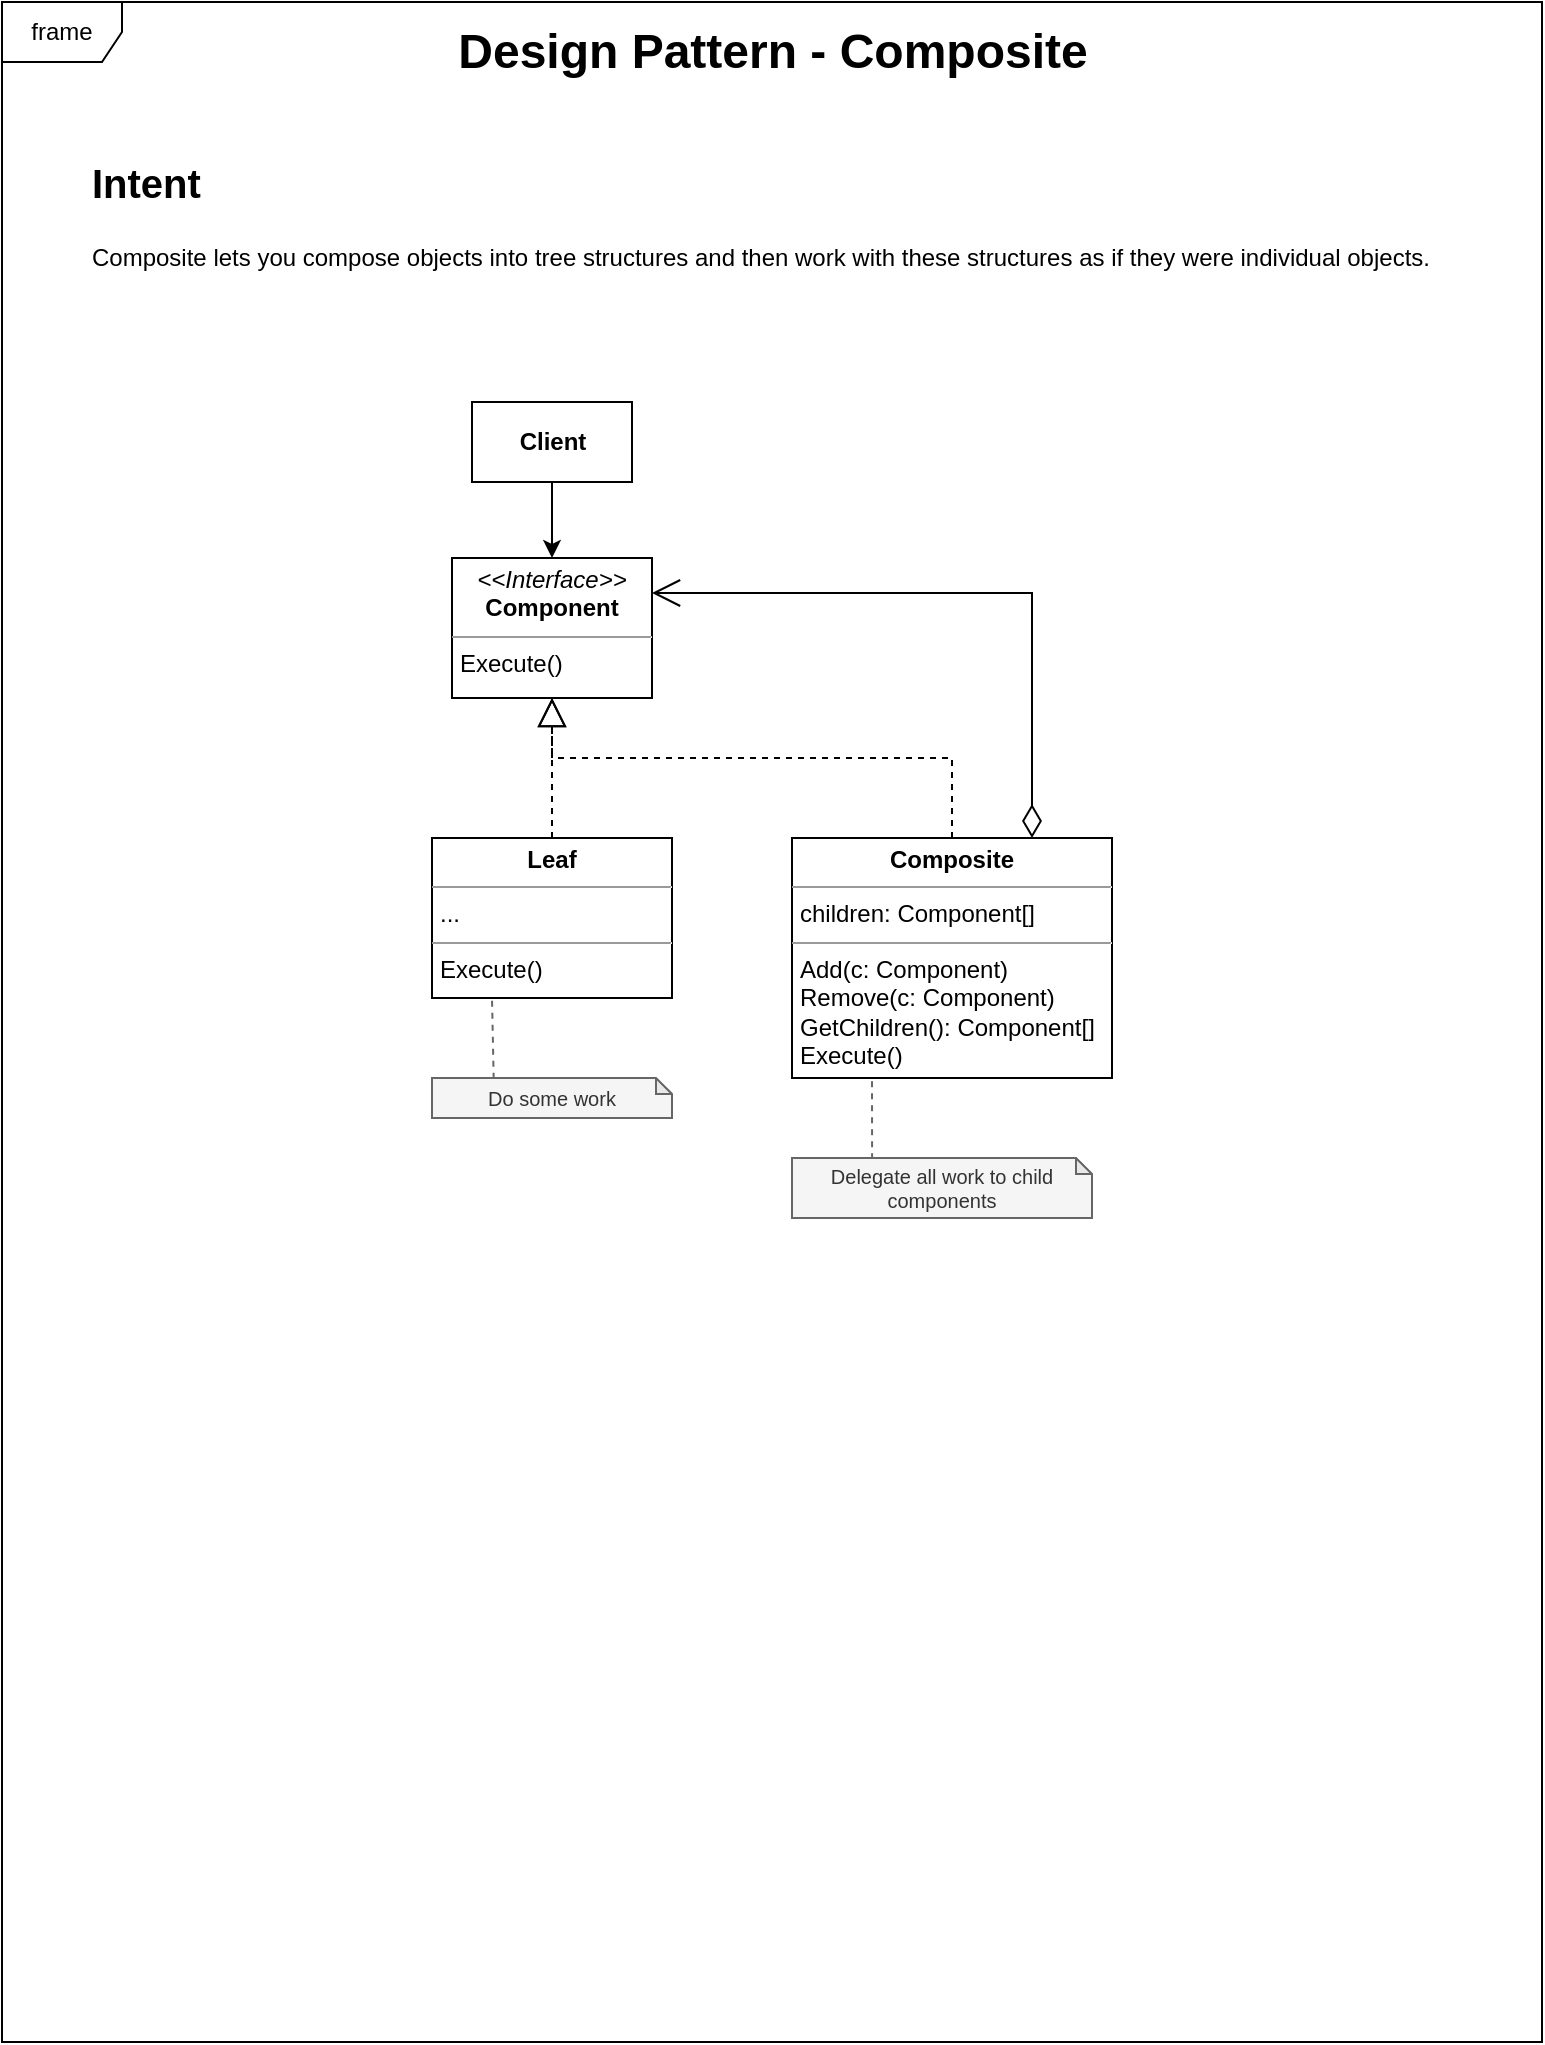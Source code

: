 <mxfile version="20.2.3" type="device"><diagram name="Page-1" id="c4acf3e9-155e-7222-9cf6-157b1a14988f"><mxGraphModel dx="1183" dy="718" grid="1" gridSize="10" guides="1" tooltips="1" connect="1" arrows="1" fold="1" page="1" pageScale="1" pageWidth="850" pageHeight="1100" background="none" math="0" shadow="0"><root><mxCell id="0"/><mxCell id="1" parent="0"/><mxCell id="cB5QLwuBneSorc5IyVzC-10" value="frame" style="shape=umlFrame;whiteSpace=wrap;html=1;" parent="1" vertex="1"><mxGeometry x="40" y="40" width="770" height="1020" as="geometry"/></mxCell><mxCell id="ApbU5hYw-75F_Li-i1k_-1" value="&lt;p style=&quot;margin:0px;margin-top:4px;text-align:center;&quot;&gt;&lt;i&gt;&amp;lt;&amp;lt;Interface&amp;gt;&amp;gt;&lt;/i&gt;&lt;br&gt;&lt;b&gt;Component&lt;/b&gt;&lt;/p&gt;&lt;hr size=&quot;1&quot;&gt;&lt;p style=&quot;margin:0px;margin-left:4px;&quot;&gt;&lt;/p&gt;&lt;p style=&quot;margin:0px;margin-left:4px;&quot;&gt;Execute()&lt;/p&gt;" style="verticalAlign=top;align=left;overflow=fill;fontSize=12;fontFamily=Helvetica;html=1;" parent="1" vertex="1"><mxGeometry x="265" y="318" width="100" height="70" as="geometry"/></mxCell><mxCell id="4kAkL0zSUmGuVPQc7IQo-14" style="edgeStyle=orthogonalEdgeStyle;rounded=0;orthogonalLoop=1;jettySize=auto;html=1;exitX=0.5;exitY=1;exitDx=0;exitDy=0;entryX=0.5;entryY=0;entryDx=0;entryDy=0;" parent="1" source="ApbU5hYw-75F_Li-i1k_-64" target="ApbU5hYw-75F_Li-i1k_-1" edge="1"><mxGeometry relative="1" as="geometry"><mxPoint x="325" y="320" as="targetPoint"/></mxGeometry></mxCell><mxCell id="ApbU5hYw-75F_Li-i1k_-64" value="&lt;b&gt;Client&lt;/b&gt;" style="html=1;" parent="1" vertex="1"><mxGeometry x="275" y="240" width="80" height="40" as="geometry"/></mxCell><mxCell id="SNXLgNl5wJkpsjLgbIaf-1" value="&lt;b style=&quot;&quot;&gt;&lt;font style=&quot;font-size: 24px;&quot;&gt;Design Pattern - Composite&lt;/font&gt;&lt;/b&gt;" style="text;html=1;align=center;verticalAlign=middle;resizable=0;points=[];autosize=1;strokeColor=none;fillColor=none;fontSize=16;" parent="1" vertex="1"><mxGeometry x="260" y="50" width="330" height="30" as="geometry"/></mxCell><mxCell id="KmE9x78havIfTtKwWrY--2" value="&lt;h1&gt;&lt;font style=&quot;font-size: 20px;&quot;&gt;Intent&lt;/font&gt;&lt;/h1&gt;&lt;p&gt;Composite lets you compose objects into tree structures and then work with these structures as if they were individual objects.&lt;/p&gt;" style="text;html=1;strokeColor=none;fillColor=none;spacing=5;spacingTop=-20;whiteSpace=wrap;overflow=hidden;rounded=0;" parent="1" vertex="1"><mxGeometry x="80" y="110" width="690" height="80" as="geometry"/></mxCell><mxCell id="olTIJkO2KO2XOc1FQk8h-3" style="rounded=0;orthogonalLoop=1;jettySize=auto;html=1;fontSize=10;endArrow=none;endFill=0;dashed=1;fillColor=#f5f5f5;strokeColor=#666666;sketch=0;shadow=0;startArrow=none;startFill=0;exitX=0.257;exitY=0.02;exitDx=0;exitDy=0;exitPerimeter=0;entryX=0.25;entryY=1;entryDx=0;entryDy=0;" parent="1" source="4kAkL0zSUmGuVPQc7IQo-28" target="cB5QLwuBneSorc5IyVzC-2" edge="1"><mxGeometry relative="1" as="geometry"><mxPoint x="515" y="328" as="sourcePoint"/><mxPoint x="288" y="548" as="targetPoint"/></mxGeometry></mxCell><mxCell id="4kAkL0zSUmGuVPQc7IQo-21" value="" style="endArrow=block;dashed=1;endFill=0;endSize=12;html=1;rounded=0;entryX=0.5;entryY=1;entryDx=0;entryDy=0;exitX=0.5;exitY=0;exitDx=0;exitDy=0;" parent="1" source="cB5QLwuBneSorc5IyVzC-1" target="ApbU5hYw-75F_Li-i1k_-1" edge="1"><mxGeometry width="160" relative="1" as="geometry"><mxPoint x="545" y="438" as="sourcePoint"/><mxPoint x="695" y="500" as="targetPoint"/><Array as="points"><mxPoint x="515" y="418"/><mxPoint x="315" y="418"/></Array></mxGeometry></mxCell><mxCell id="4kAkL0zSUmGuVPQc7IQo-28" value="Do some work" style="shape=note;whiteSpace=wrap;html=1;backgroundOutline=1;darkOpacity=0.05;size=8;fontSize=10;fillColor=#f5f5f5;fontColor=#333333;strokeColor=#666666;" parent="1" vertex="1"><mxGeometry x="255" y="578" width="120" height="20" as="geometry"/></mxCell><mxCell id="cB5QLwuBneSorc5IyVzC-1" value="&lt;p style=&quot;margin:0px;margin-top:4px;text-align:center;&quot;&gt;&lt;b&gt;Composite&lt;/b&gt;&lt;/p&gt;&lt;hr size=&quot;1&quot;&gt;&lt;p style=&quot;margin:0px;margin-left:4px;&quot;&gt;children: Component[]&lt;/p&gt;&lt;hr size=&quot;1&quot;&gt;&lt;p style=&quot;margin:0px;margin-left:4px;&quot;&gt;Add(c: Component)&lt;/p&gt;&lt;p style=&quot;margin:0px;margin-left:4px;&quot;&gt;Remove(c: Component)&lt;/p&gt;&lt;p style=&quot;margin:0px;margin-left:4px;&quot;&gt;GetChildren(): Component[]&lt;/p&gt;&lt;p style=&quot;margin:0px;margin-left:4px;&quot;&gt;Execute()&lt;/p&gt;" style="verticalAlign=top;align=left;overflow=fill;fontSize=12;fontFamily=Helvetica;html=1;" parent="1" vertex="1"><mxGeometry x="435" y="458" width="160" height="120" as="geometry"/></mxCell><mxCell id="cB5QLwuBneSorc5IyVzC-2" value="&lt;p style=&quot;margin:0px;margin-top:4px;text-align:center;&quot;&gt;&lt;b&gt;Leaf&lt;/b&gt;&lt;/p&gt;&lt;hr size=&quot;1&quot;&gt;&lt;p style=&quot;margin:0px;margin-left:4px;&quot;&gt;...&lt;/p&gt;&lt;hr size=&quot;1&quot;&gt;&lt;p style=&quot;margin:0px;margin-left:4px;&quot;&gt;Execute()&lt;/p&gt;" style="verticalAlign=top;align=left;overflow=fill;fontSize=12;fontFamily=Helvetica;html=1;" parent="1" vertex="1"><mxGeometry x="255" y="458" width="120" height="80" as="geometry"/></mxCell><mxCell id="cB5QLwuBneSorc5IyVzC-3" value="" style="endArrow=block;dashed=1;endFill=0;endSize=12;html=1;rounded=0;exitX=0.5;exitY=0;exitDx=0;exitDy=0;" parent="1" source="cB5QLwuBneSorc5IyVzC-2" edge="1"><mxGeometry width="160" relative="1" as="geometry"><mxPoint x="525" y="488" as="sourcePoint"/><mxPoint x="315" y="388" as="targetPoint"/><Array as="points"/></mxGeometry></mxCell><mxCell id="cB5QLwuBneSorc5IyVzC-6" style="rounded=0;orthogonalLoop=1;jettySize=auto;html=1;fontSize=10;endArrow=none;endFill=0;dashed=1;fillColor=#f5f5f5;strokeColor=#666666;sketch=0;shadow=0;startArrow=none;startFill=0;exitX=0.267;exitY=0.021;exitDx=0;exitDy=0;exitPerimeter=0;entryX=0.25;entryY=1;entryDx=0;entryDy=0;" parent="1" source="cB5QLwuBneSorc5IyVzC-7" target="cB5QLwuBneSorc5IyVzC-1" edge="1"><mxGeometry relative="1" as="geometry"><mxPoint x="695" y="368" as="sourcePoint"/><mxPoint x="465" y="578" as="targetPoint"/></mxGeometry></mxCell><mxCell id="cB5QLwuBneSorc5IyVzC-7" value="Delegate all work to child components" style="shape=note;whiteSpace=wrap;html=1;backgroundOutline=1;darkOpacity=0.05;size=8;fontSize=10;fillColor=#f5f5f5;fontColor=#333333;strokeColor=#666666;" parent="1" vertex="1"><mxGeometry x="435" y="618" width="150" height="30" as="geometry"/></mxCell><mxCell id="cB5QLwuBneSorc5IyVzC-8" value="" style="endArrow=open;html=1;endSize=12;startArrow=diamondThin;startSize=14;startFill=0;edgeStyle=orthogonalEdgeStyle;align=left;verticalAlign=bottom;rounded=0;exitX=0.75;exitY=0;exitDx=0;exitDy=0;entryX=1;entryY=0.25;entryDx=0;entryDy=0;" parent="1" source="cB5QLwuBneSorc5IyVzC-1" target="ApbU5hYw-75F_Li-i1k_-1" edge="1"><mxGeometry x="-0.699" y="-70" relative="1" as="geometry"><mxPoint x="555" y="438" as="sourcePoint"/><mxPoint x="405" y="328" as="targetPoint"/><mxPoint as="offset"/></mxGeometry></mxCell></root></mxGraphModel></diagram></mxfile>